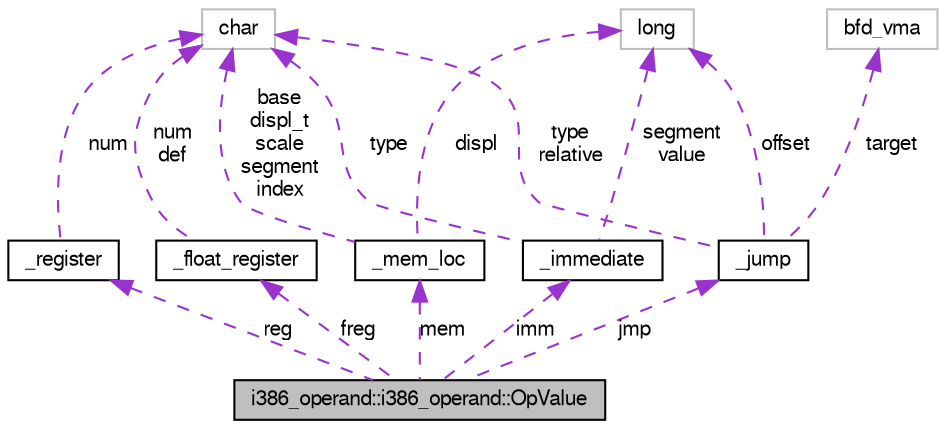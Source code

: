 digraph G
{
  bgcolor="transparent";
  edge [fontname="FreeSans",fontsize="10",labelfontname="FreeSans",labelfontsize="10"];
  node [fontname="FreeSans",fontsize="10",shape=record];
  Node1 [label="i386_operand::i386_operand::OpValue",height=0.2,width=0.4,color="black", fillcolor="grey75", style="filled" fontcolor="black"];
  Node2 -> Node1 [dir=back,color="darkorchid3",fontsize="10",style="dashed",label="freg",fontname="FreeSans"];
  Node2 [label="_float_register",height=0.2,width=0.4,color="black",URL="$struct__float__register.html"];
  Node3 -> Node2 [dir=back,color="darkorchid3",fontsize="10",style="dashed",label="num\ndef",fontname="FreeSans"];
  Node3 [label="char",height=0.2,width=0.4,color="grey75"];
  Node4 -> Node1 [dir=back,color="darkorchid3",fontsize="10",style="dashed",label="jmp",fontname="FreeSans"];
  Node4 [label="_jump",height=0.2,width=0.4,color="black",URL="$struct__jump.html"];
  Node3 -> Node4 [dir=back,color="darkorchid3",fontsize="10",style="dashed",label="type\nrelative",fontname="FreeSans"];
  Node5 -> Node4 [dir=back,color="darkorchid3",fontsize="10",style="dashed",label="target",fontname="FreeSans"];
  Node5 [label="bfd_vma",height=0.2,width=0.4,color="grey75"];
  Node6 -> Node4 [dir=back,color="darkorchid3",fontsize="10",style="dashed",label="offset",fontname="FreeSans"];
  Node6 [label="long",height=0.2,width=0.4,color="grey75"];
  Node7 -> Node1 [dir=back,color="darkorchid3",fontsize="10",style="dashed",label="mem",fontname="FreeSans"];
  Node7 [label="_mem_loc",height=0.2,width=0.4,color="black",URL="$struct__mem__loc.html"];
  Node3 -> Node7 [dir=back,color="darkorchid3",fontsize="10",style="dashed",label="base\ndispl_t\nscale\nsegment\nindex",fontname="FreeSans"];
  Node6 -> Node7 [dir=back,color="darkorchid3",fontsize="10",style="dashed",label="displ",fontname="FreeSans"];
  Node8 -> Node1 [dir=back,color="darkorchid3",fontsize="10",style="dashed",label="imm",fontname="FreeSans"];
  Node8 [label="_immediate",height=0.2,width=0.4,color="black",URL="$struct__immediate.html"];
  Node3 -> Node8 [dir=back,color="darkorchid3",fontsize="10",style="dashed",label="type",fontname="FreeSans"];
  Node6 -> Node8 [dir=back,color="darkorchid3",fontsize="10",style="dashed",label="segment\nvalue",fontname="FreeSans"];
  Node9 -> Node1 [dir=back,color="darkorchid3",fontsize="10",style="dashed",label="reg",fontname="FreeSans"];
  Node9 [label="_register",height=0.2,width=0.4,color="black",URL="$struct__register.html"];
  Node3 -> Node9 [dir=back,color="darkorchid3",fontsize="10",style="dashed",label="num",fontname="FreeSans"];
}
